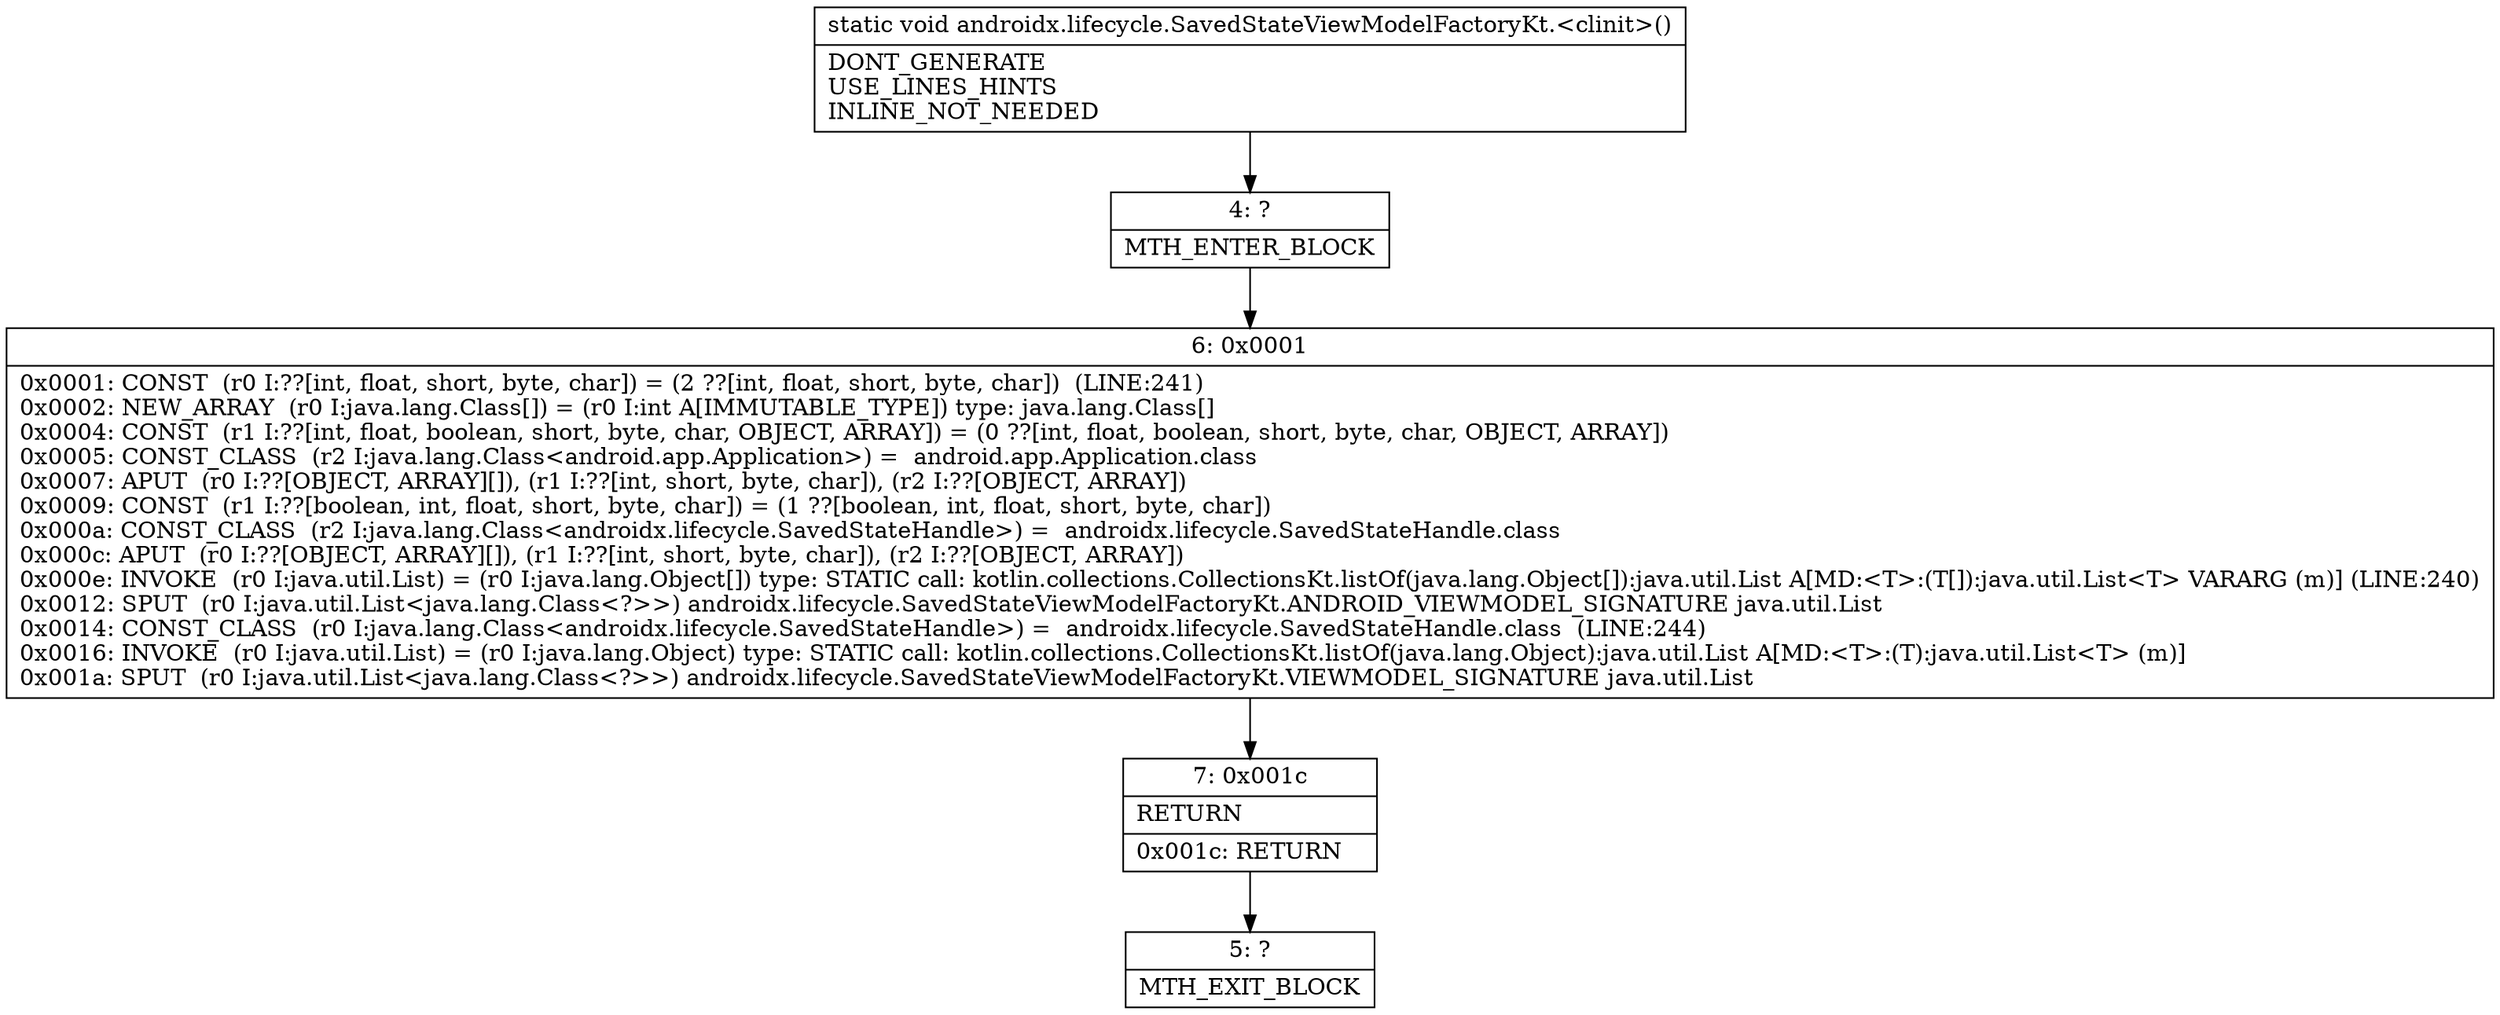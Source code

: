 digraph "CFG forandroidx.lifecycle.SavedStateViewModelFactoryKt.\<clinit\>()V" {
Node_4 [shape=record,label="{4\:\ ?|MTH_ENTER_BLOCK\l}"];
Node_6 [shape=record,label="{6\:\ 0x0001|0x0001: CONST  (r0 I:??[int, float, short, byte, char]) = (2 ??[int, float, short, byte, char])  (LINE:241)\l0x0002: NEW_ARRAY  (r0 I:java.lang.Class[]) = (r0 I:int A[IMMUTABLE_TYPE]) type: java.lang.Class[] \l0x0004: CONST  (r1 I:??[int, float, boolean, short, byte, char, OBJECT, ARRAY]) = (0 ??[int, float, boolean, short, byte, char, OBJECT, ARRAY]) \l0x0005: CONST_CLASS  (r2 I:java.lang.Class\<android.app.Application\>) =  android.app.Application.class \l0x0007: APUT  (r0 I:??[OBJECT, ARRAY][]), (r1 I:??[int, short, byte, char]), (r2 I:??[OBJECT, ARRAY]) \l0x0009: CONST  (r1 I:??[boolean, int, float, short, byte, char]) = (1 ??[boolean, int, float, short, byte, char]) \l0x000a: CONST_CLASS  (r2 I:java.lang.Class\<androidx.lifecycle.SavedStateHandle\>) =  androidx.lifecycle.SavedStateHandle.class \l0x000c: APUT  (r0 I:??[OBJECT, ARRAY][]), (r1 I:??[int, short, byte, char]), (r2 I:??[OBJECT, ARRAY]) \l0x000e: INVOKE  (r0 I:java.util.List) = (r0 I:java.lang.Object[]) type: STATIC call: kotlin.collections.CollectionsKt.listOf(java.lang.Object[]):java.util.List A[MD:\<T\>:(T[]):java.util.List\<T\> VARARG (m)] (LINE:240)\l0x0012: SPUT  (r0 I:java.util.List\<java.lang.Class\<?\>\>) androidx.lifecycle.SavedStateViewModelFactoryKt.ANDROID_VIEWMODEL_SIGNATURE java.util.List \l0x0014: CONST_CLASS  (r0 I:java.lang.Class\<androidx.lifecycle.SavedStateHandle\>) =  androidx.lifecycle.SavedStateHandle.class  (LINE:244)\l0x0016: INVOKE  (r0 I:java.util.List) = (r0 I:java.lang.Object) type: STATIC call: kotlin.collections.CollectionsKt.listOf(java.lang.Object):java.util.List A[MD:\<T\>:(T):java.util.List\<T\> (m)]\l0x001a: SPUT  (r0 I:java.util.List\<java.lang.Class\<?\>\>) androidx.lifecycle.SavedStateViewModelFactoryKt.VIEWMODEL_SIGNATURE java.util.List \l}"];
Node_7 [shape=record,label="{7\:\ 0x001c|RETURN\l|0x001c: RETURN   \l}"];
Node_5 [shape=record,label="{5\:\ ?|MTH_EXIT_BLOCK\l}"];
MethodNode[shape=record,label="{static void androidx.lifecycle.SavedStateViewModelFactoryKt.\<clinit\>()  | DONT_GENERATE\lUSE_LINES_HINTS\lINLINE_NOT_NEEDED\l}"];
MethodNode -> Node_4;Node_4 -> Node_6;
Node_6 -> Node_7;
Node_7 -> Node_5;
}

